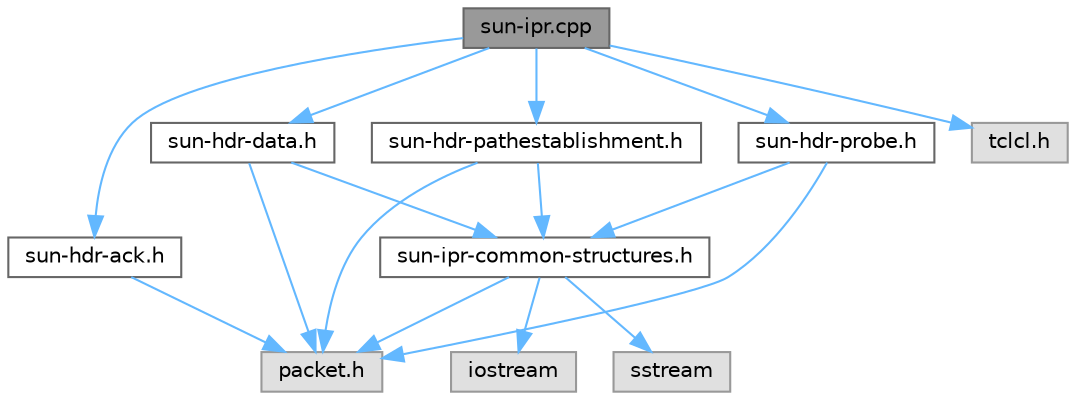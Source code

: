 digraph "sun-ipr.cpp"
{
 // LATEX_PDF_SIZE
  bgcolor="transparent";
  edge [fontname=Helvetica,fontsize=10,labelfontname=Helvetica,labelfontsize=10];
  node [fontname=Helvetica,fontsize=10,shape=box,height=0.2,width=0.4];
  Node1 [id="Node000001",label="sun-ipr.cpp",height=0.2,width=0.4,color="gray40", fillcolor="grey60", style="filled", fontcolor="black",tooltip="Packets' class implementation."];
  Node1 -> Node2 [id="edge1_Node000001_Node000002",color="steelblue1",style="solid",tooltip=" "];
  Node2 [id="Node000002",label="sun-hdr-ack.h",height=0.2,width=0.4,color="grey40", fillcolor="white", style="filled",URL="$sun-hdr-ack_8h.html",tooltip="Provides the Ack Messages header description."];
  Node2 -> Node3 [id="edge2_Node000002_Node000003",color="steelblue1",style="solid",tooltip=" "];
  Node3 [id="Node000003",label="packet.h",height=0.2,width=0.4,color="grey60", fillcolor="#E0E0E0", style="filled",tooltip=" "];
  Node1 -> Node4 [id="edge3_Node000001_Node000004",color="steelblue1",style="solid",tooltip=" "];
  Node4 [id="Node000004",label="sun-hdr-data.h",height=0.2,width=0.4,color="grey40", fillcolor="white", style="filled",URL="$sun-hdr-data_8h.html",tooltip="Provides the Data Messages header description."];
  Node4 -> Node5 [id="edge4_Node000004_Node000005",color="steelblue1",style="solid",tooltip=" "];
  Node5 [id="Node000005",label="sun-ipr-common-structures.h",height=0.2,width=0.4,color="grey40", fillcolor="white", style="filled",URL="$sun-ipr-common-structures_8h.html",tooltip="Common structures and definition used by SUN."];
  Node5 -> Node3 [id="edge5_Node000005_Node000003",color="steelblue1",style="solid",tooltip=" "];
  Node5 -> Node6 [id="edge6_Node000005_Node000006",color="steelblue1",style="solid",tooltip=" "];
  Node6 [id="Node000006",label="iostream",height=0.2,width=0.4,color="grey60", fillcolor="#E0E0E0", style="filled",tooltip=" "];
  Node5 -> Node7 [id="edge7_Node000005_Node000007",color="steelblue1",style="solid",tooltip=" "];
  Node7 [id="Node000007",label="sstream",height=0.2,width=0.4,color="grey60", fillcolor="#E0E0E0", style="filled",tooltip=" "];
  Node4 -> Node3 [id="edge8_Node000004_Node000003",color="steelblue1",style="solid",tooltip=" "];
  Node1 -> Node8 [id="edge9_Node000001_Node000008",color="steelblue1",style="solid",tooltip=" "];
  Node8 [id="Node000008",label="sun-hdr-pathestablishment.h",height=0.2,width=0.4,color="grey40", fillcolor="white", style="filled",URL="$sun-hdr-pathestablishment_8h.html",tooltip="Provides the Path Establishment Messages header description."];
  Node8 -> Node5 [id="edge10_Node000008_Node000005",color="steelblue1",style="solid",tooltip=" "];
  Node8 -> Node3 [id="edge11_Node000008_Node000003",color="steelblue1",style="solid",tooltip=" "];
  Node1 -> Node9 [id="edge12_Node000001_Node000009",color="steelblue1",style="solid",tooltip=" "];
  Node9 [id="Node000009",label="sun-hdr-probe.h",height=0.2,width=0.4,color="grey40", fillcolor="white", style="filled",URL="$sun-hdr-probe_8h.html",tooltip="Provides the Probe Messages header description."];
  Node9 -> Node5 [id="edge13_Node000009_Node000005",color="steelblue1",style="solid",tooltip=" "];
  Node9 -> Node3 [id="edge14_Node000009_Node000003",color="steelblue1",style="solid",tooltip=" "];
  Node1 -> Node10 [id="edge15_Node000001_Node000010",color="steelblue1",style="solid",tooltip=" "];
  Node10 [id="Node000010",label="tclcl.h",height=0.2,width=0.4,color="grey60", fillcolor="#E0E0E0", style="filled",tooltip=" "];
}
